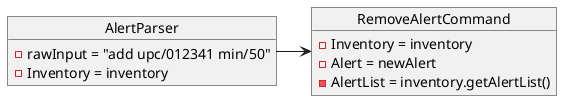 @startuml
'https://plantuml.com/object-diagram

object AlertParser{
     - rawInput = "add upc/012341 min/50"
     - Inventory = inventory
 }

 object RemoveAlertCommand {
     - Inventory = inventory
     - Alert = newAlert
     - AlertList = inventory.getAlertList()
 }

 AlertParser -> RemoveAlertCommand
@enduml
